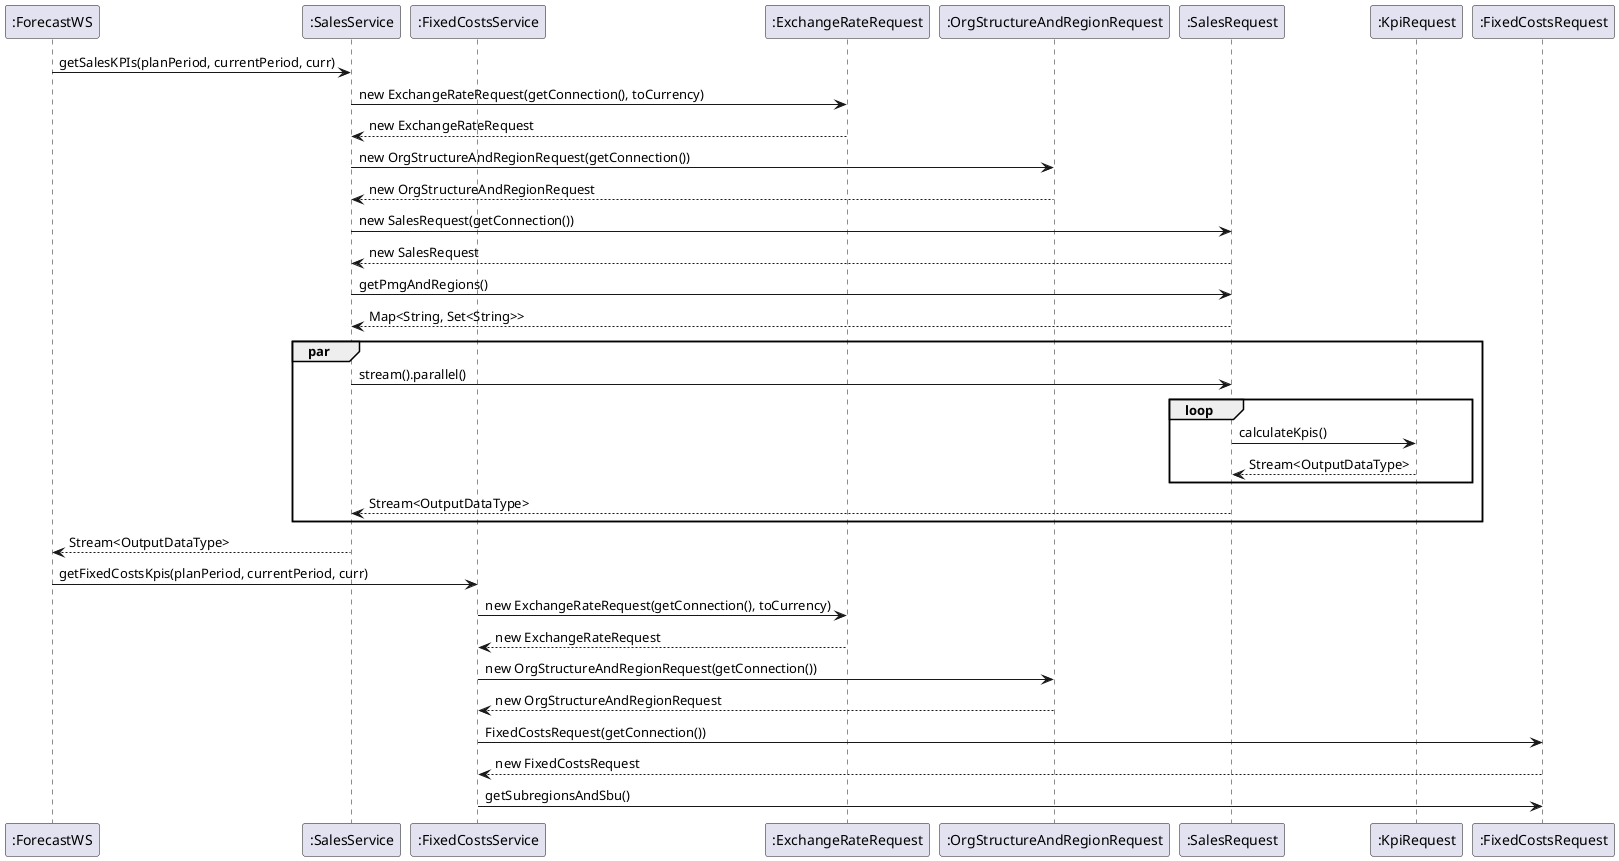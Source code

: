 @startuml


participant  ":ForecastWS"
participant  ":SalesService"
participant  ":FixedCostsService"
participant  ":ExchangeRateRequest"
participant  ":OrgStructureAndRegionRequest"
participant  ":SalesRequest"
participant  ":KpiRequest"

":ForecastWS" -> ":SalesService" : getSalesKPIs(planPeriod, currentPeriod, curr)
":SalesService" -> ":ExchangeRateRequest" : new ExchangeRateRequest(getConnection(), toCurrency)
":ExchangeRateRequest" --> ":SalesService" : new ExchangeRateRequest
":SalesService" ->  ":OrgStructureAndRegionRequest" : new OrgStructureAndRegionRequest(getConnection())
":OrgStructureAndRegionRequest" --> ":SalesService" : new OrgStructureAndRegionRequest
":SalesService" ->  ":SalesRequest" : new SalesRequest(getConnection())
":SalesRequest" --> ":SalesService" : new SalesRequest
":SalesService" -> ":SalesRequest" : getPmgAndRegions()
":SalesRequest" --> ":SalesService" : Map<String, Set<String>>
par
    ":SalesService" -> ":SalesRequest": stream().parallel()
    loop
        ":SalesRequest" -> ":KpiRequest" : calculateKpis()
        ":KpiRequest"  --> ":SalesRequest" : Stream<OutputDataType>
    end
    ":SalesRequest" --> ":SalesService" : Stream<OutputDataType>
end

":SalesService" --> ":ForecastWS" : Stream<OutputDataType>



":ForecastWS" -> ":FixedCostsService" : getFixedCostsKpis(planPeriod, currentPeriod, curr)
":FixedCostsService" -> ":ExchangeRateRequest" : new ExchangeRateRequest(getConnection(), toCurrency)
":ExchangeRateRequest" --> ":FixedCostsService" : new ExchangeRateRequest
":FixedCostsService" ->  ":OrgStructureAndRegionRequest" : new OrgStructureAndRegionRequest(getConnection())
":OrgStructureAndRegionRequest" --> ":FixedCostsService" : new OrgStructureAndRegionRequest
":FixedCostsService" -> ":FixedCostsRequest" : FixedCostsRequest(getConnection())
":FixedCostsRequest" --> ":FixedCostsService" : new FixedCostsRequest
":FixedCostsService" -> ":FixedCostsRequest" : getSubregionsAndSbu()









@enduml